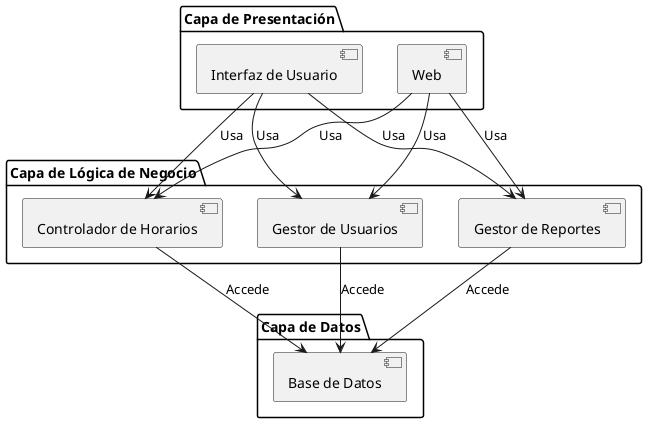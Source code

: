 @startuml
package "Capa de Presentación" {
    [Interfaz de Usuario]
    [Web]
}

package "Capa de Lógica de Negocio" {
    [Controlador de Horarios]
    [Gestor de Usuarios]
    [Gestor de Reportes]
}

package "Capa de Datos" {
    [Base de Datos]
}

[Interfaz de Usuario] --> [Controlador de Horarios] : Usa
[Interfaz de Usuario] --> [Gestor de Usuarios] : Usa
[Interfaz de Usuario] --> [Gestor de Reportes] : Usa
[Web] --> [Controlador de Horarios] : Usa
[Web] --> [Gestor de Usuarios] : Usa
[Web] --> [Gestor de Reportes] : Usa
[Controlador de Horarios] --> [Base de Datos] : Accede
[Gestor de Usuarios] --> [Base de Datos] : Accede
[Gestor de Reportes] --> [Base de Datos] : Accede

@enduml
